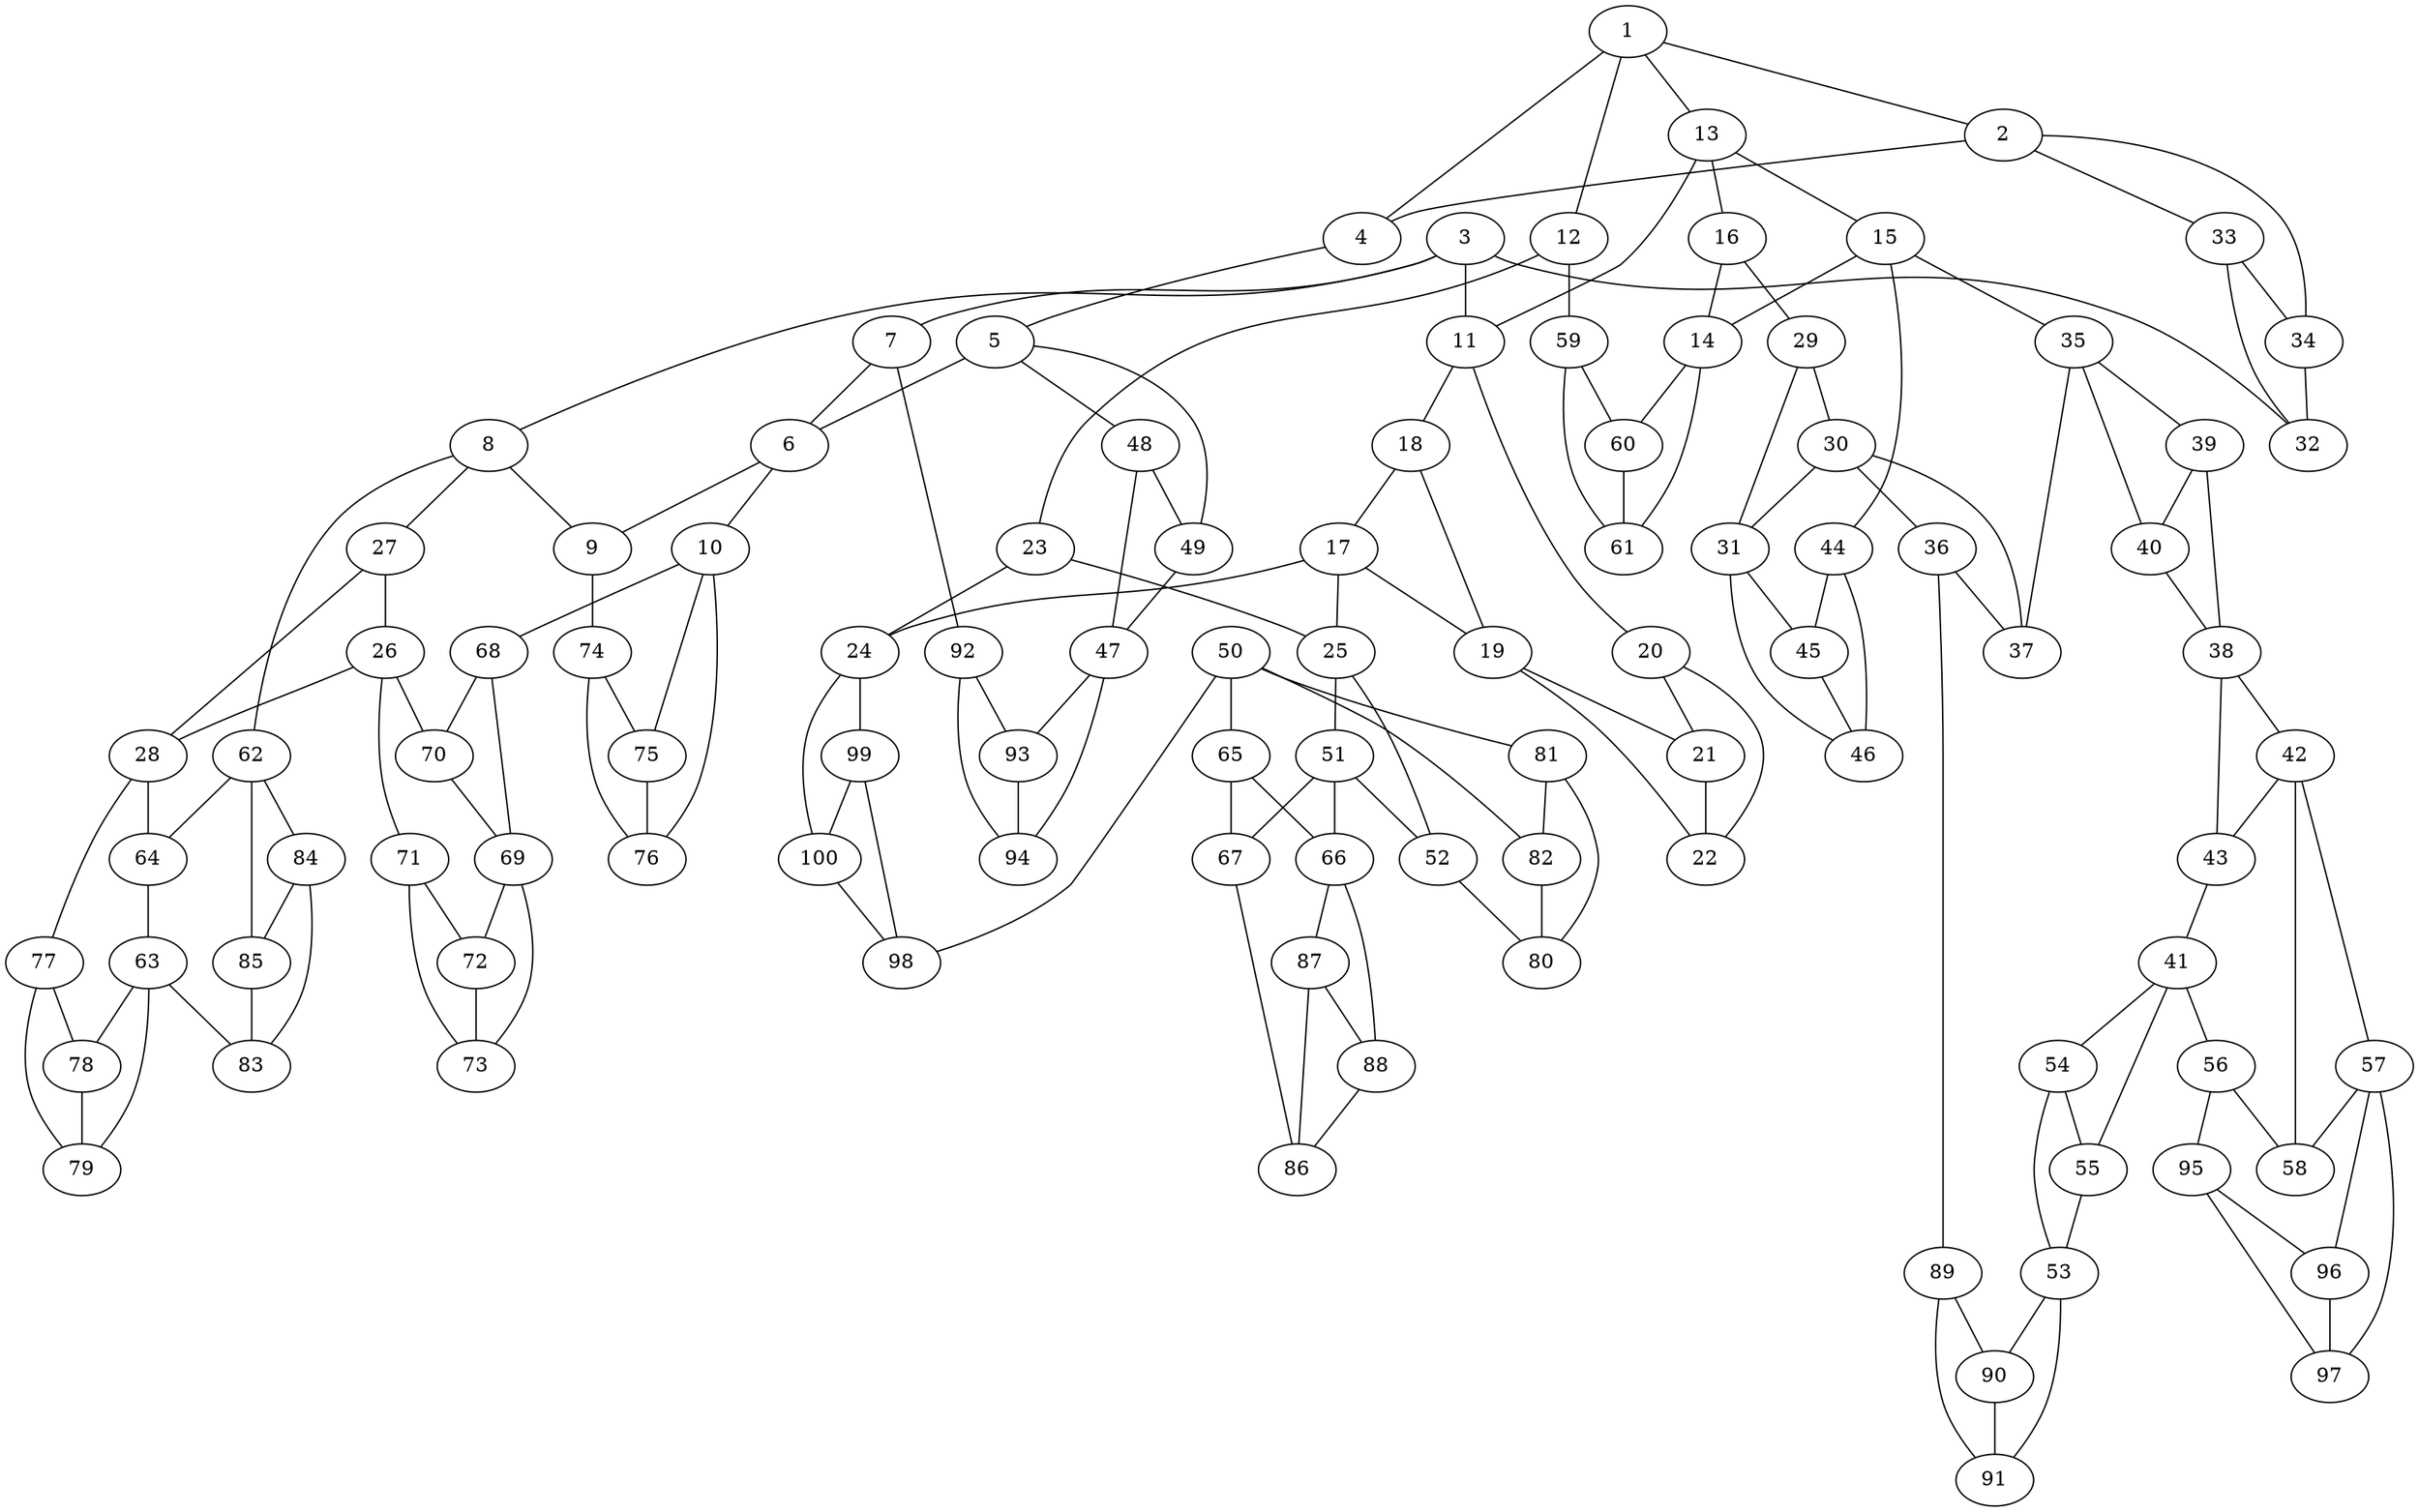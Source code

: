 graph {
  1 -- 2;
  1 -- 4;
  1 -- 12;
  1 -- 13;
  2 -- 4;
  2 -- 33;
  2 -- 34;
  4 -- 5;
  12 -- 23;
  12 -- 59;
  13 -- 11;
  13 -- 15;
  13 -- 16;
  33 -- 32;
  33 -- 34;
  34 -- 32;
  3 -- 7;
  3 -- 8;
  3 -- 11;
  3 -- 32;
  7 -- 6;
  7 -- 92;
  8 -- 9;
  8 -- 27;
  8 -- 62;
  11 -- 18;
  11 -- 20;
  5 -- 6;
  5 -- 48;
  5 -- 49;
  6 -- 9;
  6 -- 10;
  48 -- 47;
  48 -- 49;
  49 -- 47;
  9 -- 74;
  10 -- 68;
  10 -- 75;
  10 -- 76;
  92 -- 93;
  92 -- 94;
  27 -- 26;
  27 -- 28;
  62 -- 64;
  62 -- 84;
  62 -- 85;
  74 -- 75;
  74 -- 76;
  68 -- 69;
  68 -- 70;
  75 -- 76;
  18 -- 17;
  18 -- 19;
  20 -- 21;
  20 -- 22;
  23 -- 24;
  23 -- 25;
  59 -- 60;
  59 -- 61;
  15 -- 14;
  15 -- 35;
  15 -- 44;
  16 -- 14;
  16 -- 29;
  14 -- 60;
  14 -- 61;
  60 -- 61;
  35 -- 37;
  35 -- 39;
  35 -- 40;
  44 -- 45;
  44 -- 46;
  29 -- 30;
  29 -- 31;
  17 -- 19;
  17 -- 24;
  17 -- 25;
  19 -- 21;
  19 -- 22;
  24 -- 99;
  24 -- 100;
  25 -- 51;
  25 -- 52;
  21 -- 22;
  99 -- 98;
  99 -- 100;
  100 -- 98;
  51 -- 52;
  51 -- 66;
  51 -- 67;
  52 -- 80;
  26 -- 28;
  26 -- 70;
  26 -- 71;
  28 -- 64;
  28 -- 77;
  70 -- 69;
  71 -- 72;
  71 -- 73;
  64 -- 63;
  77 -- 78;
  77 -- 79;
  30 -- 31;
  30 -- 36;
  30 -- 37;
  31 -- 45;
  31 -- 46;
  36 -- 37;
  36 -- 89;
  45 -- 46;
  39 -- 38;
  39 -- 40;
  40 -- 38;
  89 -- 90;
  89 -- 91;
  38 -- 42;
  38 -- 43;
  42 -- 43;
  42 -- 57;
  42 -- 58;
  43 -- 41;
  41 -- 54;
  41 -- 55;
  41 -- 56;
  54 -- 53;
  54 -- 55;
  55 -- 53;
  56 -- 58;
  56 -- 95;
  57 -- 58;
  57 -- 96;
  57 -- 97;
  47 -- 93;
  47 -- 94;
  93 -- 94;
  50 -- 65;
  50 -- 81;
  50 -- 82;
  50 -- 98;
  65 -- 66;
  65 -- 67;
  81 -- 80;
  81 -- 82;
  82 -- 80;
  66 -- 87;
  66 -- 88;
  67 -- 86;
  53 -- 90;
  53 -- 91;
  90 -- 91;
  95 -- 96;
  95 -- 97;
  96 -- 97;
  84 -- 83;
  84 -- 85;
  85 -- 83;
  63 -- 78;
  63 -- 79;
  63 -- 83;
  78 -- 79;
  87 -- 86;
  87 -- 88;
  88 -- 86;
  69 -- 72;
  69 -- 73;
  72 -- 73;
}
